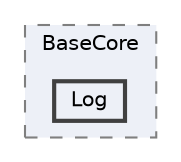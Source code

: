 digraph "runtime/BaseCore/Log"
{
 // LATEX_PDF_SIZE
  bgcolor="transparent";
  edge [fontname=Helvetica,fontsize=10,labelfontname=Helvetica,labelfontsize=10];
  node [fontname=Helvetica,fontsize=10,shape=box,height=0.2,width=0.4];
  compound=true
  subgraph clusterdir_88233b64a7cda8a08e316aacb52d1ceb {
    graph [ bgcolor="#edf0f7", pencolor="grey50", label="BaseCore", fontname=Helvetica,fontsize=10 style="filled,dashed", URL="dir_88233b64a7cda8a08e316aacb52d1ceb.html",tooltip=""]
  dir_6340deefe0ed6dd499cc71b92a6d3c48 [label="Log", fillcolor="#edf0f7", color="grey25", style="filled,bold", URL="dir_6340deefe0ed6dd499cc71b92a6d3c48.html",tooltip=""];
  }
}
